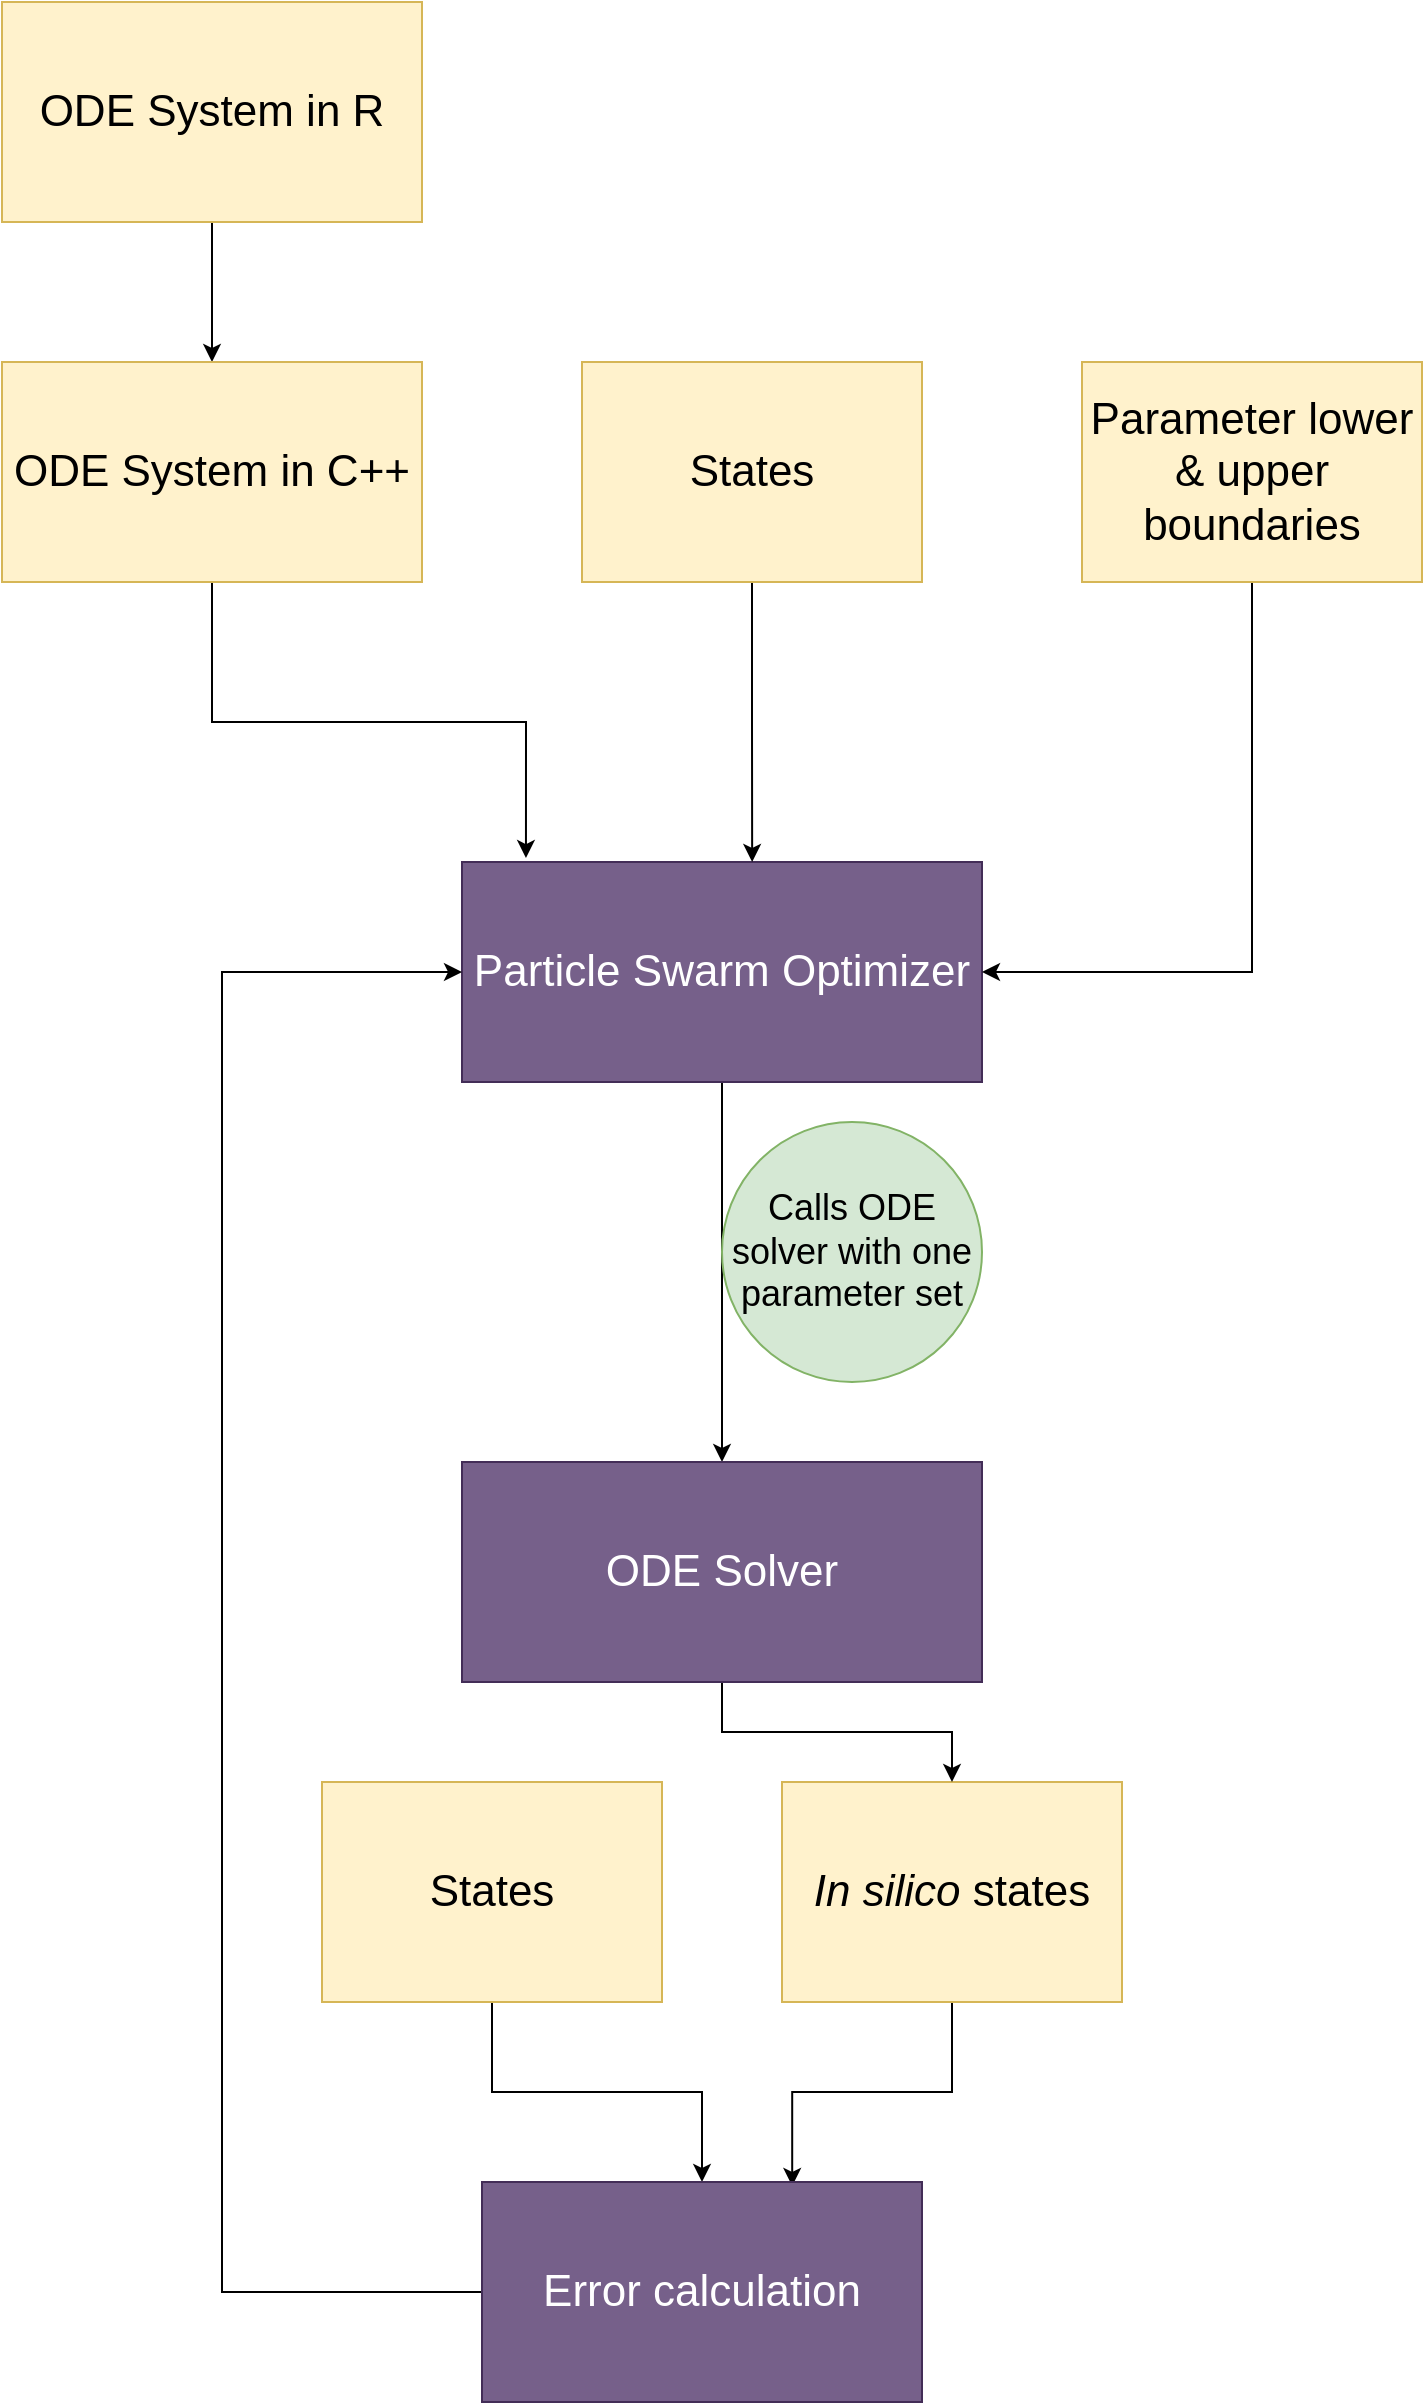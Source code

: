 <mxfile version="13.0.3" type="device"><diagram name="Page-1" id="O6AxXydznRm7t7oi7Z1x"><mxGraphModel dx="2062" dy="1176" grid="1" gridSize="10" guides="1" tooltips="1" connect="1" arrows="1" fold="1" page="1" pageScale="1" pageWidth="850" pageHeight="1100" math="0" shadow="0"><root><mxCell id="0"/><mxCell id="1" parent="0"/><mxCell id="7KZ-2LL1errOfFnb826q-6" style="edgeStyle=orthogonalEdgeStyle;rounded=0;orthogonalLoop=1;jettySize=auto;html=1;exitX=0.5;exitY=1;exitDx=0;exitDy=0;" parent="1" source="7KZ-2LL1errOfFnb826q-3" target="7KZ-2LL1errOfFnb826q-5" edge="1"><mxGeometry relative="1" as="geometry"/></mxCell><mxCell id="7KZ-2LL1errOfFnb826q-3" value="&lt;font style=&quot;font-size: 22px&quot;&gt;ODE System in R&lt;/font&gt;" style="whiteSpace=wrap;html=1;fillColor=#fff2cc;strokeColor=#d6b656;" parent="1" vertex="1"><mxGeometry x="100" y="140" width="210" height="110" as="geometry"/></mxCell><mxCell id="7KZ-2LL1errOfFnb826q-9" style="edgeStyle=orthogonalEdgeStyle;rounded=0;orthogonalLoop=1;jettySize=auto;html=1;exitX=0.5;exitY=1;exitDx=0;exitDy=0;entryX=0.123;entryY=-0.018;entryDx=0;entryDy=0;entryPerimeter=0;" parent="1" source="7KZ-2LL1errOfFnb826q-5" target="7KZ-2LL1errOfFnb826q-8" edge="1"><mxGeometry relative="1" as="geometry"/></mxCell><mxCell id="7KZ-2LL1errOfFnb826q-5" value="&lt;font style=&quot;font-size: 22px&quot;&gt;ODE System in C++&lt;/font&gt;" style="whiteSpace=wrap;html=1;fillColor=#fff2cc;strokeColor=#d6b656;" parent="1" vertex="1"><mxGeometry x="100" y="320" width="210" height="110" as="geometry"/></mxCell><mxCell id="VhbB4NmoRdrLLTen-Fah-8" style="edgeStyle=orthogonalEdgeStyle;rounded=0;orthogonalLoop=1;jettySize=auto;html=1;exitX=0.5;exitY=1;exitDx=0;exitDy=0;" edge="1" parent="1" source="7KZ-2LL1errOfFnb826q-8" target="VhbB4NmoRdrLLTen-Fah-9"><mxGeometry relative="1" as="geometry"><mxPoint x="460" y="760" as="targetPoint"/></mxGeometry></mxCell><mxCell id="7KZ-2LL1errOfFnb826q-8" value="&lt;font style=&quot;font-size: 22px&quot;&gt;Particle Swarm Optimizer&lt;/font&gt;" style="whiteSpace=wrap;html=1;fillColor=#76608a;fontColor=#ffffff;strokeColor=#432D57;" parent="1" vertex="1"><mxGeometry x="330" y="570" width="260" height="110" as="geometry"/></mxCell><mxCell id="VhbB4NmoRdrLLTen-Fah-4" style="edgeStyle=orthogonalEdgeStyle;rounded=0;orthogonalLoop=1;jettySize=auto;html=1;exitX=0.5;exitY=1;exitDx=0;exitDy=0;entryX=0.558;entryY=0;entryDx=0;entryDy=0;entryPerimeter=0;" edge="1" parent="1" source="VhbB4NmoRdrLLTen-Fah-3" target="7KZ-2LL1errOfFnb826q-8"><mxGeometry relative="1" as="geometry"/></mxCell><mxCell id="VhbB4NmoRdrLLTen-Fah-3" value="&lt;font style=&quot;font-size: 22px&quot;&gt;States&lt;/font&gt;" style="whiteSpace=wrap;html=1;fillColor=#fff2cc;strokeColor=#d6b656;" vertex="1" parent="1"><mxGeometry x="390" y="320" width="170" height="110" as="geometry"/></mxCell><mxCell id="VhbB4NmoRdrLLTen-Fah-6" style="edgeStyle=orthogonalEdgeStyle;rounded=0;orthogonalLoop=1;jettySize=auto;html=1;exitX=0.5;exitY=1;exitDx=0;exitDy=0;entryX=1;entryY=0.5;entryDx=0;entryDy=0;" edge="1" parent="1" source="VhbB4NmoRdrLLTen-Fah-5" target="7KZ-2LL1errOfFnb826q-8"><mxGeometry relative="1" as="geometry"/></mxCell><mxCell id="VhbB4NmoRdrLLTen-Fah-5" value="&lt;font style=&quot;font-size: 22px&quot;&gt;Parameter lower &amp;amp; upper boundaries&lt;/font&gt;" style="whiteSpace=wrap;html=1;fillColor=#fff2cc;strokeColor=#d6b656;" vertex="1" parent="1"><mxGeometry x="640" y="320" width="170" height="110" as="geometry"/></mxCell><mxCell id="VhbB4NmoRdrLLTen-Fah-14" style="edgeStyle=orthogonalEdgeStyle;rounded=0;orthogonalLoop=1;jettySize=auto;html=1;exitX=0.5;exitY=1;exitDx=0;exitDy=0;entryX=0.705;entryY=0.018;entryDx=0;entryDy=0;entryPerimeter=0;" edge="1" parent="1" source="VhbB4NmoRdrLLTen-Fah-7" target="VhbB4NmoRdrLLTen-Fah-12"><mxGeometry relative="1" as="geometry"/></mxCell><mxCell id="VhbB4NmoRdrLLTen-Fah-7" value="&lt;font style=&quot;font-size: 22px&quot;&gt;&lt;i&gt;In silico&lt;/i&gt; states&lt;/font&gt;" style="whiteSpace=wrap;html=1;fillColor=#fff2cc;strokeColor=#d6b656;" vertex="1" parent="1"><mxGeometry x="490" y="1030" width="170" height="110" as="geometry"/></mxCell><mxCell id="VhbB4NmoRdrLLTen-Fah-10" style="edgeStyle=orthogonalEdgeStyle;rounded=0;orthogonalLoop=1;jettySize=auto;html=1;exitX=0.5;exitY=1;exitDx=0;exitDy=0;" edge="1" parent="1" source="VhbB4NmoRdrLLTen-Fah-9" target="VhbB4NmoRdrLLTen-Fah-7"><mxGeometry relative="1" as="geometry"/></mxCell><mxCell id="VhbB4NmoRdrLLTen-Fah-9" value="&lt;font style=&quot;font-size: 22px&quot;&gt;ODE Solver&lt;/font&gt;" style="whiteSpace=wrap;html=1;fillColor=#76608a;fontColor=#ffffff;strokeColor=#432D57;" vertex="1" parent="1"><mxGeometry x="330" y="870" width="260" height="110" as="geometry"/></mxCell><mxCell id="VhbB4NmoRdrLLTen-Fah-13" style="edgeStyle=orthogonalEdgeStyle;rounded=0;orthogonalLoop=1;jettySize=auto;html=1;exitX=0.5;exitY=1;exitDx=0;exitDy=0;entryX=0.5;entryY=0;entryDx=0;entryDy=0;" edge="1" parent="1" source="VhbB4NmoRdrLLTen-Fah-11" target="VhbB4NmoRdrLLTen-Fah-12"><mxGeometry relative="1" as="geometry"/></mxCell><mxCell id="VhbB4NmoRdrLLTen-Fah-11" value="&lt;font style=&quot;font-size: 22px&quot;&gt;States&lt;/font&gt;" style="whiteSpace=wrap;html=1;fillColor=#fff2cc;strokeColor=#d6b656;" vertex="1" parent="1"><mxGeometry x="260" y="1030" width="170" height="110" as="geometry"/></mxCell><mxCell id="VhbB4NmoRdrLLTen-Fah-15" style="edgeStyle=orthogonalEdgeStyle;rounded=0;orthogonalLoop=1;jettySize=auto;html=1;exitX=0;exitY=0.5;exitDx=0;exitDy=0;entryX=0;entryY=0.5;entryDx=0;entryDy=0;" edge="1" parent="1" source="VhbB4NmoRdrLLTen-Fah-12" target="7KZ-2LL1errOfFnb826q-8"><mxGeometry relative="1" as="geometry"><Array as="points"><mxPoint x="210" y="1285"/><mxPoint x="210" y="625"/></Array></mxGeometry></mxCell><mxCell id="VhbB4NmoRdrLLTen-Fah-12" value="&lt;font style=&quot;font-size: 22px&quot;&gt;Error calculation&lt;/font&gt;" style="whiteSpace=wrap;html=1;fillColor=#76608a;fontColor=#ffffff;strokeColor=#432D57;" vertex="1" parent="1"><mxGeometry x="340" y="1230" width="220" height="110" as="geometry"/></mxCell><mxCell id="VhbB4NmoRdrLLTen-Fah-16" value="&lt;font style=&quot;font-size: 18px&quot;&gt;Calls ODE solver with one parameter set&lt;/font&gt;" style="ellipse;whiteSpace=wrap;html=1;aspect=fixed;fillColor=#d5e8d4;strokeColor=#82b366;" vertex="1" parent="1"><mxGeometry x="460" y="700" width="130" height="130" as="geometry"/></mxCell></root></mxGraphModel></diagram></mxfile>